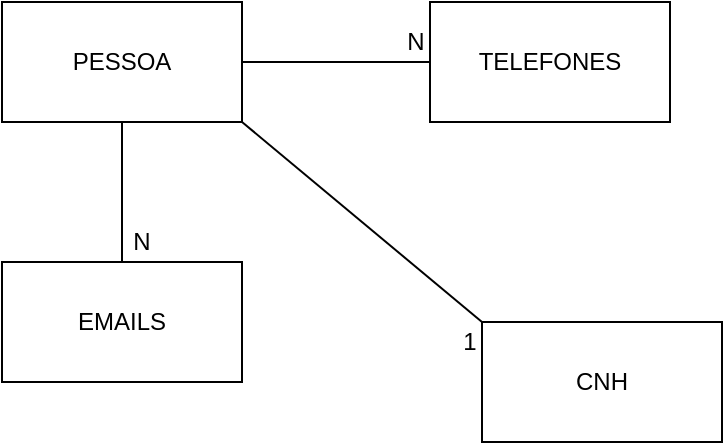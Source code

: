 <mxfile version="14.4.2" type="device" pages="2"><diagram id="NURWO8LwRxr5B63Gi1CL" name="Conceitual"><mxGraphModel dx="1102" dy="614" grid="1" gridSize="10" guides="1" tooltips="1" connect="1" arrows="1" fold="1" page="1" pageScale="1" pageWidth="827" pageHeight="1169" math="0" shadow="0"><root><mxCell id="0"/><mxCell id="1" parent="0"/><mxCell id="XoXpfJH9HvjN0AMA1THW-1" value="" style="rounded=0;whiteSpace=wrap;html=1;" vertex="1" parent="1"><mxGeometry x="320" y="240" width="120" height="60" as="geometry"/></mxCell><mxCell id="XoXpfJH9HvjN0AMA1THW-2" value="" style="rounded=0;whiteSpace=wrap;html=1;" vertex="1" parent="1"><mxGeometry x="294" y="80" width="120" height="60" as="geometry"/></mxCell><mxCell id="XoXpfJH9HvjN0AMA1THW-4" value="" style="rounded=0;whiteSpace=wrap;html=1;" vertex="1" parent="1"><mxGeometry x="80" y="210" width="120" height="60" as="geometry"/></mxCell><mxCell id="XoXpfJH9HvjN0AMA1THW-5" value="" style="rounded=0;whiteSpace=wrap;html=1;" vertex="1" parent="1"><mxGeometry x="80" y="80" width="120" height="60" as="geometry"/></mxCell><mxCell id="XoXpfJH9HvjN0AMA1THW-6" value="" style="endArrow=none;html=1;exitX=0.5;exitY=0;exitDx=0;exitDy=0;" edge="1" parent="1" source="XoXpfJH9HvjN0AMA1THW-4"><mxGeometry width="50" height="50" relative="1" as="geometry"><mxPoint x="90" y="190" as="sourcePoint"/><mxPoint x="140" y="140" as="targetPoint"/></mxGeometry></mxCell><mxCell id="XoXpfJH9HvjN0AMA1THW-7" value="" style="endArrow=none;html=1;entryX=0;entryY=0.5;entryDx=0;entryDy=0;" edge="1" parent="1" target="XoXpfJH9HvjN0AMA1THW-2"><mxGeometry width="50" height="50" relative="1" as="geometry"><mxPoint x="200" y="110" as="sourcePoint"/><mxPoint x="250" y="60" as="targetPoint"/></mxGeometry></mxCell><mxCell id="XoXpfJH9HvjN0AMA1THW-8" value="" style="endArrow=none;html=1;entryX=0;entryY=0;entryDx=0;entryDy=0;exitX=1;exitY=1;exitDx=0;exitDy=0;" edge="1" parent="1" source="XoXpfJH9HvjN0AMA1THW-5" target="XoXpfJH9HvjN0AMA1THW-1"><mxGeometry width="50" height="50" relative="1" as="geometry"><mxPoint x="200" y="230" as="sourcePoint"/><mxPoint x="250" y="180" as="targetPoint"/></mxGeometry></mxCell><mxCell id="XoXpfJH9HvjN0AMA1THW-9" value="CNH" style="text;html=1;strokeColor=none;fillColor=none;align=center;verticalAlign=middle;whiteSpace=wrap;rounded=0;" vertex="1" parent="1"><mxGeometry x="360" y="260" width="40" height="20" as="geometry"/></mxCell><mxCell id="XoXpfJH9HvjN0AMA1THW-10" value="EMAILS" style="text;html=1;strokeColor=none;fillColor=none;align=center;verticalAlign=middle;whiteSpace=wrap;rounded=0;" vertex="1" parent="1"><mxGeometry x="120" y="230" width="40" height="20" as="geometry"/></mxCell><mxCell id="XoXpfJH9HvjN0AMA1THW-11" value="TELEFONES" style="text;html=1;strokeColor=none;fillColor=none;align=center;verticalAlign=middle;whiteSpace=wrap;rounded=0;" vertex="1" parent="1"><mxGeometry x="334" y="100" width="40" height="20" as="geometry"/></mxCell><mxCell id="XoXpfJH9HvjN0AMA1THW-12" value="N" style="text;html=1;strokeColor=none;fillColor=none;align=center;verticalAlign=middle;whiteSpace=wrap;rounded=0;" vertex="1" parent="1"><mxGeometry x="267" y="90" width="40" height="20" as="geometry"/></mxCell><mxCell id="XoXpfJH9HvjN0AMA1THW-13" value="N" style="text;html=1;strokeColor=none;fillColor=none;align=center;verticalAlign=middle;whiteSpace=wrap;rounded=0;" vertex="1" parent="1"><mxGeometry x="130" y="190" width="40" height="20" as="geometry"/></mxCell><mxCell id="XoXpfJH9HvjN0AMA1THW-14" value="1" style="text;html=1;strokeColor=none;fillColor=none;align=center;verticalAlign=middle;whiteSpace=wrap;rounded=0;" vertex="1" parent="1"><mxGeometry x="294" y="240" width="40" height="20" as="geometry"/></mxCell><mxCell id="XoXpfJH9HvjN0AMA1THW-15" value="PESSOA" style="text;html=1;strokeColor=none;fillColor=none;align=center;verticalAlign=middle;whiteSpace=wrap;rounded=0;" vertex="1" parent="1"><mxGeometry x="120" y="100" width="40" height="20" as="geometry"/></mxCell></root></mxGraphModel></diagram><diagram id="HLu5JAkoHHBrUtS-qvb1" name="Logico"><mxGraphModel dx="1102" dy="614" grid="1" gridSize="10" guides="1" tooltips="1" connect="1" arrows="1" fold="1" page="1" pageScale="1" pageWidth="827" pageHeight="1169" math="0" shadow="0"><root><mxCell id="tyuIL-kvnztARMMxWOjL-0"/><mxCell id="tyuIL-kvnztARMMxWOjL-1" parent="tyuIL-kvnztARMMxWOjL-0"/><mxCell id="52MqjGd54qJF3nlXCpuN-0" value="Pessoa" style="shape=table;startSize=30;container=1;collapsible=1;childLayout=tableLayout;fixedRows=1;rowLines=0;fontStyle=1;align=center;resizeLast=1;" vertex="1" parent="tyuIL-kvnztARMMxWOjL-1"><mxGeometry x="80" y="40" width="180" height="100" as="geometry"/></mxCell><mxCell id="52MqjGd54qJF3nlXCpuN-1" value="" style="shape=partialRectangle;collapsible=0;dropTarget=0;pointerEvents=0;fillColor=none;top=0;left=0;bottom=1;right=0;points=[[0,0.5],[1,0.5]];portConstraint=eastwest;" vertex="1" parent="52MqjGd54qJF3nlXCpuN-0"><mxGeometry y="30" width="180" height="30" as="geometry"/></mxCell><mxCell id="52MqjGd54qJF3nlXCpuN-2" value="PK" style="shape=partialRectangle;connectable=0;fillColor=none;top=0;left=0;bottom=0;right=0;fontStyle=1;overflow=hidden;" vertex="1" parent="52MqjGd54qJF3nlXCpuN-1"><mxGeometry width="30" height="30" as="geometry"/></mxCell><mxCell id="52MqjGd54qJF3nlXCpuN-3" value="idPessoa" style="shape=partialRectangle;connectable=0;fillColor=none;top=0;left=0;bottom=0;right=0;align=left;spacingLeft=6;fontStyle=5;overflow=hidden;" vertex="1" parent="52MqjGd54qJF3nlXCpuN-1"><mxGeometry x="30" width="150" height="30" as="geometry"/></mxCell><mxCell id="52MqjGd54qJF3nlXCpuN-4" value="" style="shape=partialRectangle;collapsible=0;dropTarget=0;pointerEvents=0;fillColor=none;top=0;left=0;bottom=0;right=0;points=[[0,0.5],[1,0.5]];portConstraint=eastwest;" vertex="1" parent="52MqjGd54qJF3nlXCpuN-0"><mxGeometry y="60" width="180" height="30" as="geometry"/></mxCell><mxCell id="52MqjGd54qJF3nlXCpuN-5" value="" style="shape=partialRectangle;connectable=0;fillColor=none;top=0;left=0;bottom=0;right=0;editable=1;overflow=hidden;" vertex="1" parent="52MqjGd54qJF3nlXCpuN-4"><mxGeometry width="30" height="30" as="geometry"/></mxCell><mxCell id="52MqjGd54qJF3nlXCpuN-6" value="CNH" style="shape=partialRectangle;connectable=0;fillColor=none;top=0;left=0;bottom=0;right=0;align=left;spacingLeft=6;overflow=hidden;" vertex="1" parent="52MqjGd54qJF3nlXCpuN-4"><mxGeometry x="30" width="150" height="30" as="geometry"/></mxCell><mxCell id="52MqjGd54qJF3nlXCpuN-13" value="Dados" style="shape=table;startSize=30;container=1;collapsible=1;childLayout=tableLayout;fixedRows=1;rowLines=0;fontStyle=1;align=center;resizeLast=1;" vertex="1" parent="tyuIL-kvnztARMMxWOjL-1"><mxGeometry x="440" y="40" width="180" height="140" as="geometry"/></mxCell><mxCell id="52MqjGd54qJF3nlXCpuN-14" value="" style="shape=partialRectangle;collapsible=0;dropTarget=0;pointerEvents=0;fillColor=none;top=0;left=0;bottom=0;right=0;points=[[0,0.5],[1,0.5]];portConstraint=eastwest;" vertex="1" parent="52MqjGd54qJF3nlXCpuN-13"><mxGeometry y="30" width="180" height="20" as="geometry"/></mxCell><mxCell id="52MqjGd54qJF3nlXCpuN-15" value="PK,FK1" style="shape=partialRectangle;connectable=0;fillColor=none;top=0;left=0;bottom=0;right=0;fontStyle=1;overflow=hidden;" vertex="1" parent="52MqjGd54qJF3nlXCpuN-14"><mxGeometry width="60" height="20" as="geometry"/></mxCell><mxCell id="52MqjGd54qJF3nlXCpuN-16" value="idDados" style="shape=partialRectangle;connectable=0;fillColor=none;top=0;left=0;bottom=0;right=0;align=left;spacingLeft=6;fontStyle=5;overflow=hidden;" vertex="1" parent="52MqjGd54qJF3nlXCpuN-14"><mxGeometry x="60" width="120" height="20" as="geometry"/></mxCell><mxCell id="52MqjGd54qJF3nlXCpuN-17" value="" style="shape=partialRectangle;collapsible=0;dropTarget=0;pointerEvents=0;fillColor=none;top=0;left=0;bottom=1;right=0;points=[[0,0.5],[1,0.5]];portConstraint=eastwest;" vertex="1" parent="52MqjGd54qJF3nlXCpuN-13"><mxGeometry y="50" width="180" height="30" as="geometry"/></mxCell><mxCell id="52MqjGd54qJF3nlXCpuN-18" value="PK,FK2" style="shape=partialRectangle;connectable=0;fillColor=none;top=0;left=0;bottom=0;right=0;fontStyle=1;overflow=hidden;" vertex="1" parent="52MqjGd54qJF3nlXCpuN-17"><mxGeometry width="60" height="30" as="geometry"/></mxCell><mxCell id="52MqjGd54qJF3nlXCpuN-19" value="idPessoa" style="shape=partialRectangle;connectable=0;fillColor=none;top=0;left=0;bottom=0;right=0;align=left;spacingLeft=6;fontStyle=5;overflow=hidden;" vertex="1" parent="52MqjGd54qJF3nlXCpuN-17"><mxGeometry x="60" width="120" height="30" as="geometry"/></mxCell><mxCell id="52MqjGd54qJF3nlXCpuN-20" value="" style="shape=partialRectangle;collapsible=0;dropTarget=0;pointerEvents=0;fillColor=none;top=0;left=0;bottom=0;right=0;points=[[0,0.5],[1,0.5]];portConstraint=eastwest;" vertex="1" parent="52MqjGd54qJF3nlXCpuN-13"><mxGeometry y="80" width="180" height="30" as="geometry"/></mxCell><mxCell id="52MqjGd54qJF3nlXCpuN-21" value="" style="shape=partialRectangle;connectable=0;fillColor=none;top=0;left=0;bottom=0;right=0;editable=1;overflow=hidden;" vertex="1" parent="52MqjGd54qJF3nlXCpuN-20"><mxGeometry width="60" height="30" as="geometry"/></mxCell><mxCell id="52MqjGd54qJF3nlXCpuN-22" value="EMAILS" style="shape=partialRectangle;connectable=0;fillColor=none;top=0;left=0;bottom=0;right=0;align=left;spacingLeft=6;overflow=hidden;" vertex="1" parent="52MqjGd54qJF3nlXCpuN-20"><mxGeometry x="60" width="120" height="30" as="geometry"/></mxCell><mxCell id="52MqjGd54qJF3nlXCpuN-23" value="" style="shape=partialRectangle;collapsible=0;dropTarget=0;pointerEvents=0;fillColor=none;top=0;left=0;bottom=0;right=0;points=[[0,0.5],[1,0.5]];portConstraint=eastwest;" vertex="1" parent="52MqjGd54qJF3nlXCpuN-13"><mxGeometry y="110" width="180" height="30" as="geometry"/></mxCell><mxCell id="52MqjGd54qJF3nlXCpuN-24" value="" style="shape=partialRectangle;connectable=0;fillColor=none;top=0;left=0;bottom=0;right=0;editable=1;overflow=hidden;" vertex="1" parent="52MqjGd54qJF3nlXCpuN-23"><mxGeometry width="60" height="30" as="geometry"/></mxCell><mxCell id="52MqjGd54qJF3nlXCpuN-25" value="TELEFONES" style="shape=partialRectangle;connectable=0;fillColor=none;top=0;left=0;bottom=0;right=0;align=left;spacingLeft=6;overflow=hidden;" vertex="1" parent="52MqjGd54qJF3nlXCpuN-23"><mxGeometry x="60" width="120" height="30" as="geometry"/></mxCell><mxCell id="52MqjGd54qJF3nlXCpuN-26" value="" style="edgeStyle=entityRelationEdgeStyle;fontSize=12;html=1;endArrow=ERzeroToMany;endFill=1;exitX=1;exitY=0.5;exitDx=0;exitDy=0;entryX=0;entryY=0.5;entryDx=0;entryDy=0;" edge="1" parent="tyuIL-kvnztARMMxWOjL-1" source="52MqjGd54qJF3nlXCpuN-1" target="52MqjGd54qJF3nlXCpuN-17"><mxGeometry width="100" height="100" relative="1" as="geometry"><mxPoint x="360" y="310" as="sourcePoint"/><mxPoint x="460" y="210" as="targetPoint"/></mxGeometry></mxCell></root></mxGraphModel></diagram></mxfile>